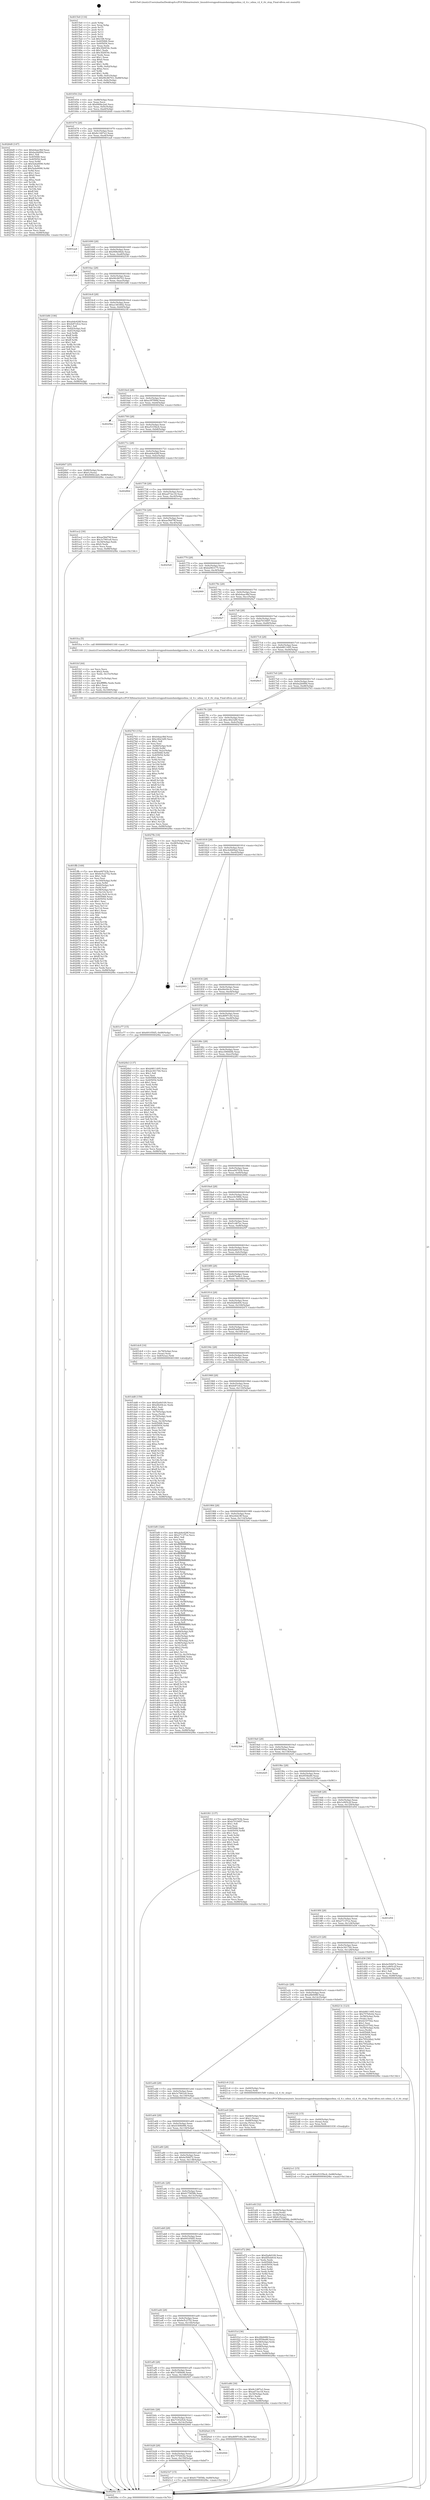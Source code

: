 digraph "0x4015e0" {
  label = "0x4015e0 (/mnt/c/Users/mathe/Desktop/tcc/POCII/binaries/extr_linuxdriversgpudrmamdamdgpusdma_v2_4.c_sdma_v2_4_rlc_stop_Final-ollvm.out::main(0))"
  labelloc = "t"
  node[shape=record]

  Entry [label="",width=0.3,height=0.3,shape=circle,fillcolor=black,style=filled]
  "0x401654" [label="{
     0x401654 [32]\l
     | [instrs]\l
     &nbsp;&nbsp;0x401654 \<+6\>: mov -0x88(%rbp),%eax\l
     &nbsp;&nbsp;0x40165a \<+2\>: mov %eax,%ecx\l
     &nbsp;&nbsp;0x40165c \<+6\>: sub $0x846bc2a0,%ecx\l
     &nbsp;&nbsp;0x401662 \<+6\>: mov %eax,-0x9c(%rbp)\l
     &nbsp;&nbsp;0x401668 \<+6\>: mov %ecx,-0xa0(%rbp)\l
     &nbsp;&nbsp;0x40166e \<+6\>: je 00000000004026d0 \<main+0x10f0\>\l
  }"]
  "0x4026d0" [label="{
     0x4026d0 [147]\l
     | [instrs]\l
     &nbsp;&nbsp;0x4026d0 \<+5\>: mov $0xb4aac9bf,%eax\l
     &nbsp;&nbsp;0x4026d5 \<+5\>: mov $0xba2b0f9d,%ecx\l
     &nbsp;&nbsp;0x4026da \<+2\>: mov $0x1,%dl\l
     &nbsp;&nbsp;0x4026dc \<+7\>: mov 0x405068,%esi\l
     &nbsp;&nbsp;0x4026e3 \<+7\>: mov 0x405054,%edi\l
     &nbsp;&nbsp;0x4026ea \<+3\>: mov %esi,%r8d\l
     &nbsp;&nbsp;0x4026ed \<+7\>: sub $0x5a4a0090,%r8d\l
     &nbsp;&nbsp;0x4026f4 \<+4\>: sub $0x1,%r8d\l
     &nbsp;&nbsp;0x4026f8 \<+7\>: add $0x5a4a0090,%r8d\l
     &nbsp;&nbsp;0x4026ff \<+4\>: imul %r8d,%esi\l
     &nbsp;&nbsp;0x402703 \<+3\>: and $0x1,%esi\l
     &nbsp;&nbsp;0x402706 \<+3\>: cmp $0x0,%esi\l
     &nbsp;&nbsp;0x402709 \<+4\>: sete %r9b\l
     &nbsp;&nbsp;0x40270d \<+3\>: cmp $0xa,%edi\l
     &nbsp;&nbsp;0x402710 \<+4\>: setl %r10b\l
     &nbsp;&nbsp;0x402714 \<+3\>: mov %r9b,%r11b\l
     &nbsp;&nbsp;0x402717 \<+4\>: xor $0xff,%r11b\l
     &nbsp;&nbsp;0x40271b \<+3\>: mov %r10b,%bl\l
     &nbsp;&nbsp;0x40271e \<+3\>: xor $0xff,%bl\l
     &nbsp;&nbsp;0x402721 \<+3\>: xor $0x1,%dl\l
     &nbsp;&nbsp;0x402724 \<+3\>: mov %r11b,%r14b\l
     &nbsp;&nbsp;0x402727 \<+4\>: and $0xff,%r14b\l
     &nbsp;&nbsp;0x40272b \<+3\>: and %dl,%r9b\l
     &nbsp;&nbsp;0x40272e \<+3\>: mov %bl,%r15b\l
     &nbsp;&nbsp;0x402731 \<+4\>: and $0xff,%r15b\l
     &nbsp;&nbsp;0x402735 \<+3\>: and %dl,%r10b\l
     &nbsp;&nbsp;0x402738 \<+3\>: or %r9b,%r14b\l
     &nbsp;&nbsp;0x40273b \<+3\>: or %r10b,%r15b\l
     &nbsp;&nbsp;0x40273e \<+3\>: xor %r15b,%r14b\l
     &nbsp;&nbsp;0x402741 \<+3\>: or %bl,%r11b\l
     &nbsp;&nbsp;0x402744 \<+4\>: xor $0xff,%r11b\l
     &nbsp;&nbsp;0x402748 \<+3\>: or $0x1,%dl\l
     &nbsp;&nbsp;0x40274b \<+3\>: and %dl,%r11b\l
     &nbsp;&nbsp;0x40274e \<+3\>: or %r11b,%r14b\l
     &nbsp;&nbsp;0x402751 \<+4\>: test $0x1,%r14b\l
     &nbsp;&nbsp;0x402755 \<+3\>: cmovne %ecx,%eax\l
     &nbsp;&nbsp;0x402758 \<+6\>: mov %eax,-0x88(%rbp)\l
     &nbsp;&nbsp;0x40275e \<+5\>: jmp 00000000004029bc \<main+0x13dc\>\l
  }"]
  "0x401674" [label="{
     0x401674 [28]\l
     | [instrs]\l
     &nbsp;&nbsp;0x401674 \<+5\>: jmp 0000000000401679 \<main+0x99\>\l
     &nbsp;&nbsp;0x401679 \<+6\>: mov -0x9c(%rbp),%eax\l
     &nbsp;&nbsp;0x40167f \<+5\>: sub $0x8c1487a3,%eax\l
     &nbsp;&nbsp;0x401684 \<+6\>: mov %eax,-0xa4(%rbp)\l
     &nbsp;&nbsp;0x40168a \<+6\>: je 0000000000401ea4 \<main+0x8c4\>\l
  }"]
  Exit [label="",width=0.3,height=0.3,shape=circle,fillcolor=black,style=filled,peripheries=2]
  "0x401ea4" [label="{
     0x401ea4\l
  }", style=dashed]
  "0x401690" [label="{
     0x401690 [28]\l
     | [instrs]\l
     &nbsp;&nbsp;0x401690 \<+5\>: jmp 0000000000401695 \<main+0xb5\>\l
     &nbsp;&nbsp;0x401695 \<+6\>: mov -0x9c(%rbp),%eax\l
     &nbsp;&nbsp;0x40169b \<+5\>: sub $0x908e06eb,%eax\l
     &nbsp;&nbsp;0x4016a0 \<+6\>: mov %eax,-0xa8(%rbp)\l
     &nbsp;&nbsp;0x4016a6 \<+6\>: je 0000000000402530 \<main+0xf50\>\l
  }"]
  "0x4021e1" [label="{
     0x4021e1 [15]\l
     | [instrs]\l
     &nbsp;&nbsp;0x4021e1 \<+10\>: movl $0xa5335bc6,-0x88(%rbp)\l
     &nbsp;&nbsp;0x4021eb \<+5\>: jmp 00000000004029bc \<main+0x13dc\>\l
  }"]
  "0x402530" [label="{
     0x402530\l
  }", style=dashed]
  "0x4016ac" [label="{
     0x4016ac [28]\l
     | [instrs]\l
     &nbsp;&nbsp;0x4016ac \<+5\>: jmp 00000000004016b1 \<main+0xd1\>\l
     &nbsp;&nbsp;0x4016b1 \<+6\>: mov -0x9c(%rbp),%eax\l
     &nbsp;&nbsp;0x4016b7 \<+5\>: sub $0x90c86703,%eax\l
     &nbsp;&nbsp;0x4016bc \<+6\>: mov %eax,-0xac(%rbp)\l
     &nbsp;&nbsp;0x4016c2 \<+6\>: je 0000000000401b86 \<main+0x5a6\>\l
  }"]
  "0x4021d2" [label="{
     0x4021d2 [15]\l
     | [instrs]\l
     &nbsp;&nbsp;0x4021d2 \<+4\>: mov -0x60(%rbp),%rax\l
     &nbsp;&nbsp;0x4021d6 \<+3\>: mov (%rax),%rax\l
     &nbsp;&nbsp;0x4021d9 \<+3\>: mov %rax,%rdi\l
     &nbsp;&nbsp;0x4021dc \<+5\>: call 0000000000401030 \<free@plt\>\l
     | [calls]\l
     &nbsp;&nbsp;0x401030 \{1\} (unknown)\l
  }"]
  "0x401b86" [label="{
     0x401b86 [106]\l
     | [instrs]\l
     &nbsp;&nbsp;0x401b86 \<+5\>: mov $0xab4e428f,%eax\l
     &nbsp;&nbsp;0x401b8b \<+5\>: mov $0xfe87c0c2,%ecx\l
     &nbsp;&nbsp;0x401b90 \<+2\>: mov $0x1,%dl\l
     &nbsp;&nbsp;0x401b92 \<+7\>: mov -0x82(%rbp),%sil\l
     &nbsp;&nbsp;0x401b99 \<+7\>: mov -0x81(%rbp),%dil\l
     &nbsp;&nbsp;0x401ba0 \<+3\>: mov %sil,%r8b\l
     &nbsp;&nbsp;0x401ba3 \<+4\>: xor $0xff,%r8b\l
     &nbsp;&nbsp;0x401ba7 \<+3\>: mov %dil,%r9b\l
     &nbsp;&nbsp;0x401baa \<+4\>: xor $0xff,%r9b\l
     &nbsp;&nbsp;0x401bae \<+3\>: xor $0x1,%dl\l
     &nbsp;&nbsp;0x401bb1 \<+3\>: mov %r8b,%r10b\l
     &nbsp;&nbsp;0x401bb4 \<+4\>: and $0xff,%r10b\l
     &nbsp;&nbsp;0x401bb8 \<+3\>: and %dl,%sil\l
     &nbsp;&nbsp;0x401bbb \<+3\>: mov %r9b,%r11b\l
     &nbsp;&nbsp;0x401bbe \<+4\>: and $0xff,%r11b\l
     &nbsp;&nbsp;0x401bc2 \<+3\>: and %dl,%dil\l
     &nbsp;&nbsp;0x401bc5 \<+3\>: or %sil,%r10b\l
     &nbsp;&nbsp;0x401bc8 \<+3\>: or %dil,%r11b\l
     &nbsp;&nbsp;0x401bcb \<+3\>: xor %r11b,%r10b\l
     &nbsp;&nbsp;0x401bce \<+3\>: or %r9b,%r8b\l
     &nbsp;&nbsp;0x401bd1 \<+4\>: xor $0xff,%r8b\l
     &nbsp;&nbsp;0x401bd5 \<+3\>: or $0x1,%dl\l
     &nbsp;&nbsp;0x401bd8 \<+3\>: and %dl,%r8b\l
     &nbsp;&nbsp;0x401bdb \<+3\>: or %r8b,%r10b\l
     &nbsp;&nbsp;0x401bde \<+4\>: test $0x1,%r10b\l
     &nbsp;&nbsp;0x401be2 \<+3\>: cmovne %ecx,%eax\l
     &nbsp;&nbsp;0x401be5 \<+6\>: mov %eax,-0x88(%rbp)\l
     &nbsp;&nbsp;0x401beb \<+5\>: jmp 00000000004029bc \<main+0x13dc\>\l
  }"]
  "0x4016c8" [label="{
     0x4016c8 [28]\l
     | [instrs]\l
     &nbsp;&nbsp;0x4016c8 \<+5\>: jmp 00000000004016cd \<main+0xed\>\l
     &nbsp;&nbsp;0x4016cd \<+6\>: mov -0x9c(%rbp),%eax\l
     &nbsp;&nbsp;0x4016d3 \<+5\>: sub $0xa1463842,%eax\l
     &nbsp;&nbsp;0x4016d8 \<+6\>: mov %eax,-0xb0(%rbp)\l
     &nbsp;&nbsp;0x4016de \<+6\>: je 00000000004021f0 \<main+0xc10\>\l
  }"]
  "0x4029bc" [label="{
     0x4029bc [5]\l
     | [instrs]\l
     &nbsp;&nbsp;0x4029bc \<+5\>: jmp 0000000000401654 \<main+0x74\>\l
  }"]
  "0x4015e0" [label="{
     0x4015e0 [116]\l
     | [instrs]\l
     &nbsp;&nbsp;0x4015e0 \<+1\>: push %rbp\l
     &nbsp;&nbsp;0x4015e1 \<+3\>: mov %rsp,%rbp\l
     &nbsp;&nbsp;0x4015e4 \<+2\>: push %r15\l
     &nbsp;&nbsp;0x4015e6 \<+2\>: push %r14\l
     &nbsp;&nbsp;0x4015e8 \<+2\>: push %r13\l
     &nbsp;&nbsp;0x4015ea \<+2\>: push %r12\l
     &nbsp;&nbsp;0x4015ec \<+1\>: push %rbx\l
     &nbsp;&nbsp;0x4015ed \<+7\>: sub $0x168,%rsp\l
     &nbsp;&nbsp;0x4015f4 \<+7\>: mov 0x405068,%eax\l
     &nbsp;&nbsp;0x4015fb \<+7\>: mov 0x405054,%ecx\l
     &nbsp;&nbsp;0x401602 \<+2\>: mov %eax,%edx\l
     &nbsp;&nbsp;0x401604 \<+6\>: add $0x3f20f34c,%edx\l
     &nbsp;&nbsp;0x40160a \<+3\>: sub $0x1,%edx\l
     &nbsp;&nbsp;0x40160d \<+6\>: sub $0x3f20f34c,%edx\l
     &nbsp;&nbsp;0x401613 \<+3\>: imul %edx,%eax\l
     &nbsp;&nbsp;0x401616 \<+3\>: and $0x1,%eax\l
     &nbsp;&nbsp;0x401619 \<+3\>: cmp $0x0,%eax\l
     &nbsp;&nbsp;0x40161c \<+4\>: sete %r8b\l
     &nbsp;&nbsp;0x401620 \<+4\>: and $0x1,%r8b\l
     &nbsp;&nbsp;0x401624 \<+7\>: mov %r8b,-0x82(%rbp)\l
     &nbsp;&nbsp;0x40162b \<+3\>: cmp $0xa,%ecx\l
     &nbsp;&nbsp;0x40162e \<+4\>: setl %r8b\l
     &nbsp;&nbsp;0x401632 \<+4\>: and $0x1,%r8b\l
     &nbsp;&nbsp;0x401636 \<+7\>: mov %r8b,-0x81(%rbp)\l
     &nbsp;&nbsp;0x40163d \<+10\>: movl $0x90c86703,-0x88(%rbp)\l
     &nbsp;&nbsp;0x401647 \<+6\>: mov %edi,-0x8c(%rbp)\l
     &nbsp;&nbsp;0x40164d \<+7\>: mov %rsi,-0x98(%rbp)\l
  }"]
  "0x401b44" [label="{
     0x401b44\l
  }", style=dashed]
  "0x4021f0" [label="{
     0x4021f0\l
  }", style=dashed]
  "0x4016e4" [label="{
     0x4016e4 [28]\l
     | [instrs]\l
     &nbsp;&nbsp;0x4016e4 \<+5\>: jmp 00000000004016e9 \<main+0x109\>\l
     &nbsp;&nbsp;0x4016e9 \<+6\>: mov -0x9c(%rbp),%eax\l
     &nbsp;&nbsp;0x4016ef \<+5\>: sub $0xa397f99d,%eax\l
     &nbsp;&nbsp;0x4016f4 \<+6\>: mov %eax,-0xb4(%rbp)\l
     &nbsp;&nbsp;0x4016fa \<+6\>: je 00000000004025be \<main+0xfde\>\l
  }"]
  "0x4021b7" [label="{
     0x4021b7 [15]\l
     | [instrs]\l
     &nbsp;&nbsp;0x4021b7 \<+10\>: movl $0x6175858b,-0x88(%rbp)\l
     &nbsp;&nbsp;0x4021c1 \<+5\>: jmp 00000000004029bc \<main+0x13dc\>\l
  }"]
  "0x4025be" [label="{
     0x4025be\l
  }", style=dashed]
  "0x401700" [label="{
     0x401700 [28]\l
     | [instrs]\l
     &nbsp;&nbsp;0x401700 \<+5\>: jmp 0000000000401705 \<main+0x125\>\l
     &nbsp;&nbsp;0x401705 \<+6\>: mov -0x9c(%rbp),%eax\l
     &nbsp;&nbsp;0x40170b \<+5\>: sub $0xa5335bc6,%eax\l
     &nbsp;&nbsp;0x401710 \<+6\>: mov %eax,-0xb8(%rbp)\l
     &nbsp;&nbsp;0x401716 \<+6\>: je 00000000004026b7 \<main+0x10d7\>\l
  }"]
  "0x401b28" [label="{
     0x401b28 [28]\l
     | [instrs]\l
     &nbsp;&nbsp;0x401b28 \<+5\>: jmp 0000000000401b2d \<main+0x54d\>\l
     &nbsp;&nbsp;0x401b2d \<+6\>: mov -0x9c(%rbp),%eax\l
     &nbsp;&nbsp;0x401b33 \<+5\>: sub $0x757b9c62,%eax\l
     &nbsp;&nbsp;0x401b38 \<+6\>: mov %eax,-0x150(%rbp)\l
     &nbsp;&nbsp;0x401b3e \<+6\>: je 00000000004021b7 \<main+0xbd7\>\l
  }"]
  "0x4026b7" [label="{
     0x4026b7 [25]\l
     | [instrs]\l
     &nbsp;&nbsp;0x4026b7 \<+4\>: mov -0x80(%rbp),%rax\l
     &nbsp;&nbsp;0x4026bb \<+6\>: movl $0x0,(%rax)\l
     &nbsp;&nbsp;0x4026c1 \<+10\>: movl $0x846bc2a0,-0x88(%rbp)\l
     &nbsp;&nbsp;0x4026cb \<+5\>: jmp 00000000004029bc \<main+0x13dc\>\l
  }"]
  "0x40171c" [label="{
     0x40171c [28]\l
     | [instrs]\l
     &nbsp;&nbsp;0x40171c \<+5\>: jmp 0000000000401721 \<main+0x141\>\l
     &nbsp;&nbsp;0x401721 \<+6\>: mov -0x9c(%rbp),%eax\l
     &nbsp;&nbsp;0x401727 \<+5\>: sub $0xab4e428f,%eax\l
     &nbsp;&nbsp;0x40172c \<+6\>: mov %eax,-0xbc(%rbp)\l
     &nbsp;&nbsp;0x401732 \<+6\>: je 000000000040280d \<main+0x122d\>\l
  }"]
  "0x402944" [label="{
     0x402944\l
  }", style=dashed]
  "0x40280d" [label="{
     0x40280d\l
  }", style=dashed]
  "0x401738" [label="{
     0x401738 [28]\l
     | [instrs]\l
     &nbsp;&nbsp;0x401738 \<+5\>: jmp 000000000040173d \<main+0x15d\>\l
     &nbsp;&nbsp;0x40173d \<+6\>: mov -0x9c(%rbp),%eax\l
     &nbsp;&nbsp;0x401743 \<+5\>: sub $0xad73ec18,%eax\l
     &nbsp;&nbsp;0x401748 \<+6\>: mov %eax,-0xc0(%rbp)\l
     &nbsp;&nbsp;0x40174e \<+6\>: je 0000000000401ec2 \<main+0x8e2\>\l
  }"]
  "0x401b0c" [label="{
     0x401b0c [28]\l
     | [instrs]\l
     &nbsp;&nbsp;0x401b0c \<+5\>: jmp 0000000000401b11 \<main+0x531\>\l
     &nbsp;&nbsp;0x401b11 \<+6\>: mov -0x9c(%rbp),%eax\l
     &nbsp;&nbsp;0x401b17 \<+5\>: sub $0x719325c6,%eax\l
     &nbsp;&nbsp;0x401b1c \<+6\>: mov %eax,-0x14c(%rbp)\l
     &nbsp;&nbsp;0x401b22 \<+6\>: je 0000000000402944 \<main+0x1364\>\l
  }"]
  "0x401ec2" [label="{
     0x401ec2 [30]\l
     | [instrs]\l
     &nbsp;&nbsp;0x401ec2 \<+5\>: mov $0xae56d79f,%eax\l
     &nbsp;&nbsp;0x401ec7 \<+5\>: mov $0x3c7901e9,%ecx\l
     &nbsp;&nbsp;0x401ecc \<+3\>: mov -0x34(%rbp),%edx\l
     &nbsp;&nbsp;0x401ecf \<+3\>: cmp $0x0,%edx\l
     &nbsp;&nbsp;0x401ed2 \<+3\>: cmove %ecx,%eax\l
     &nbsp;&nbsp;0x401ed5 \<+6\>: mov %eax,-0x88(%rbp)\l
     &nbsp;&nbsp;0x401edb \<+5\>: jmp 00000000004029bc \<main+0x13dc\>\l
  }"]
  "0x401754" [label="{
     0x401754 [28]\l
     | [instrs]\l
     &nbsp;&nbsp;0x401754 \<+5\>: jmp 0000000000401759 \<main+0x179\>\l
     &nbsp;&nbsp;0x401759 \<+6\>: mov -0x9c(%rbp),%eax\l
     &nbsp;&nbsp;0x40175f \<+5\>: sub $0xae56d79f,%eax\l
     &nbsp;&nbsp;0x401764 \<+6\>: mov %eax,-0xc4(%rbp)\l
     &nbsp;&nbsp;0x40176a \<+6\>: je 00000000004025e8 \<main+0x1008\>\l
  }"]
  "0x402907" [label="{
     0x402907\l
  }", style=dashed]
  "0x4025e8" [label="{
     0x4025e8\l
  }", style=dashed]
  "0x401770" [label="{
     0x401770 [28]\l
     | [instrs]\l
     &nbsp;&nbsp;0x401770 \<+5\>: jmp 0000000000401775 \<main+0x195\>\l
     &nbsp;&nbsp;0x401775 \<+6\>: mov -0x9c(%rbp),%eax\l
     &nbsp;&nbsp;0x40177b \<+5\>: sub $0xb2963175,%eax\l
     &nbsp;&nbsp;0x401780 \<+6\>: mov %eax,-0xc8(%rbp)\l
     &nbsp;&nbsp;0x401786 \<+6\>: je 0000000000402969 \<main+0x1389\>\l
  }"]
  "0x401af0" [label="{
     0x401af0 [28]\l
     | [instrs]\l
     &nbsp;&nbsp;0x401af0 \<+5\>: jmp 0000000000401af5 \<main+0x515\>\l
     &nbsp;&nbsp;0x401af5 \<+6\>: mov -0x9c(%rbp),%eax\l
     &nbsp;&nbsp;0x401afb \<+5\>: sub $0x714f0b46,%eax\l
     &nbsp;&nbsp;0x401b00 \<+6\>: mov %eax,-0x148(%rbp)\l
     &nbsp;&nbsp;0x401b06 \<+6\>: je 0000000000402907 \<main+0x1327\>\l
  }"]
  "0x402969" [label="{
     0x402969\l
  }", style=dashed]
  "0x40178c" [label="{
     0x40178c [28]\l
     | [instrs]\l
     &nbsp;&nbsp;0x40178c \<+5\>: jmp 0000000000401791 \<main+0x1b1\>\l
     &nbsp;&nbsp;0x401791 \<+6\>: mov -0x9c(%rbp),%eax\l
     &nbsp;&nbsp;0x401797 \<+5\>: sub $0xb4aac9bf,%eax\l
     &nbsp;&nbsp;0x40179c \<+6\>: mov %eax,-0xcc(%rbp)\l
     &nbsp;&nbsp;0x4017a2 \<+6\>: je 00000000004029a7 \<main+0x13c7\>\l
  }"]
  "0x4020a4" [label="{
     0x4020a4 [15]\l
     | [instrs]\l
     &nbsp;&nbsp;0x4020a4 \<+10\>: movl $0xd6f97c44,-0x88(%rbp)\l
     &nbsp;&nbsp;0x4020ae \<+5\>: jmp 00000000004029bc \<main+0x13dc\>\l
  }"]
  "0x4029a7" [label="{
     0x4029a7\l
  }", style=dashed]
  "0x4017a8" [label="{
     0x4017a8 [28]\l
     | [instrs]\l
     &nbsp;&nbsp;0x4017a8 \<+5\>: jmp 00000000004017ad \<main+0x1cd\>\l
     &nbsp;&nbsp;0x4017ad \<+6\>: mov -0x9c(%rbp),%eax\l
     &nbsp;&nbsp;0x4017b3 \<+5\>: sub $0xb7019497,%eax\l
     &nbsp;&nbsp;0x4017b8 \<+6\>: mov %eax,-0xd0(%rbp)\l
     &nbsp;&nbsp;0x4017be \<+6\>: je 0000000000401fca \<main+0x9ea\>\l
  }"]
  "0x401ffb" [label="{
     0x401ffb [169]\l
     | [instrs]\l
     &nbsp;&nbsp;0x401ffb \<+5\>: mov $0xea00743b,%ecx\l
     &nbsp;&nbsp;0x402000 \<+5\>: mov $0x6e5c2752,%edx\l
     &nbsp;&nbsp;0x402005 \<+3\>: mov $0x1,%dil\l
     &nbsp;&nbsp;0x402008 \<+2\>: xor %esi,%esi\l
     &nbsp;&nbsp;0x40200a \<+7\>: mov -0x160(%rbp),%r8d\l
     &nbsp;&nbsp;0x402011 \<+4\>: imul %eax,%r8d\l
     &nbsp;&nbsp;0x402015 \<+4\>: mov -0x60(%rbp),%r9\l
     &nbsp;&nbsp;0x402019 \<+3\>: mov (%r9),%r9\l
     &nbsp;&nbsp;0x40201c \<+4\>: mov -0x58(%rbp),%r10\l
     &nbsp;&nbsp;0x402020 \<+3\>: movslq (%r10),%r10\l
     &nbsp;&nbsp;0x402023 \<+4\>: mov %r8d,(%r9,%r10,4)\l
     &nbsp;&nbsp;0x402027 \<+7\>: mov 0x405068,%eax\l
     &nbsp;&nbsp;0x40202e \<+8\>: mov 0x405054,%r8d\l
     &nbsp;&nbsp;0x402036 \<+3\>: sub $0x1,%esi\l
     &nbsp;&nbsp;0x402039 \<+3\>: mov %eax,%r11d\l
     &nbsp;&nbsp;0x40203c \<+3\>: add %esi,%r11d\l
     &nbsp;&nbsp;0x40203f \<+4\>: imul %r11d,%eax\l
     &nbsp;&nbsp;0x402043 \<+3\>: and $0x1,%eax\l
     &nbsp;&nbsp;0x402046 \<+3\>: cmp $0x0,%eax\l
     &nbsp;&nbsp;0x402049 \<+3\>: sete %bl\l
     &nbsp;&nbsp;0x40204c \<+4\>: cmp $0xa,%r8d\l
     &nbsp;&nbsp;0x402050 \<+4\>: setl %r14b\l
     &nbsp;&nbsp;0x402054 \<+3\>: mov %bl,%r15b\l
     &nbsp;&nbsp;0x402057 \<+4\>: xor $0xff,%r15b\l
     &nbsp;&nbsp;0x40205b \<+3\>: mov %r14b,%r12b\l
     &nbsp;&nbsp;0x40205e \<+4\>: xor $0xff,%r12b\l
     &nbsp;&nbsp;0x402062 \<+4\>: xor $0x0,%dil\l
     &nbsp;&nbsp;0x402066 \<+3\>: mov %r15b,%r13b\l
     &nbsp;&nbsp;0x402069 \<+4\>: and $0x0,%r13b\l
     &nbsp;&nbsp;0x40206d \<+3\>: and %dil,%bl\l
     &nbsp;&nbsp;0x402070 \<+3\>: mov %r12b,%al\l
     &nbsp;&nbsp;0x402073 \<+2\>: and $0x0,%al\l
     &nbsp;&nbsp;0x402075 \<+3\>: and %dil,%r14b\l
     &nbsp;&nbsp;0x402078 \<+3\>: or %bl,%r13b\l
     &nbsp;&nbsp;0x40207b \<+3\>: or %r14b,%al\l
     &nbsp;&nbsp;0x40207e \<+3\>: xor %al,%r13b\l
     &nbsp;&nbsp;0x402081 \<+3\>: or %r12b,%r15b\l
     &nbsp;&nbsp;0x402084 \<+4\>: xor $0xff,%r15b\l
     &nbsp;&nbsp;0x402088 \<+4\>: or $0x0,%dil\l
     &nbsp;&nbsp;0x40208c \<+3\>: and %dil,%r15b\l
     &nbsp;&nbsp;0x40208f \<+3\>: or %r15b,%r13b\l
     &nbsp;&nbsp;0x402092 \<+4\>: test $0x1,%r13b\l
     &nbsp;&nbsp;0x402096 \<+3\>: cmovne %edx,%ecx\l
     &nbsp;&nbsp;0x402099 \<+6\>: mov %ecx,-0x88(%rbp)\l
     &nbsp;&nbsp;0x40209f \<+5\>: jmp 00000000004029bc \<main+0x13dc\>\l
  }"]
  "0x401fca" [label="{
     0x401fca [5]\l
     | [instrs]\l
     &nbsp;&nbsp;0x401fca \<+5\>: call 0000000000401160 \<next_i\>\l
     | [calls]\l
     &nbsp;&nbsp;0x401160 \{1\} (/mnt/c/Users/mathe/Desktop/tcc/POCII/binaries/extr_linuxdriversgpudrmamdamdgpusdma_v2_4.c_sdma_v2_4_rlc_stop_Final-ollvm.out::next_i)\l
  }"]
  "0x4017c4" [label="{
     0x4017c4 [28]\l
     | [instrs]\l
     &nbsp;&nbsp;0x4017c4 \<+5\>: jmp 00000000004017c9 \<main+0x1e9\>\l
     &nbsp;&nbsp;0x4017c9 \<+6\>: mov -0x9c(%rbp),%eax\l
     &nbsp;&nbsp;0x4017cf \<+5\>: sub $0xb9811495,%eax\l
     &nbsp;&nbsp;0x4017d4 \<+6\>: mov %eax,-0xd4(%rbp)\l
     &nbsp;&nbsp;0x4017da \<+6\>: je 00000000004028e5 \<main+0x1305\>\l
  }"]
  "0x401fcf" [label="{
     0x401fcf [44]\l
     | [instrs]\l
     &nbsp;&nbsp;0x401fcf \<+2\>: xor %ecx,%ecx\l
     &nbsp;&nbsp;0x401fd1 \<+5\>: mov $0x2,%edx\l
     &nbsp;&nbsp;0x401fd6 \<+6\>: mov %edx,-0x15c(%rbp)\l
     &nbsp;&nbsp;0x401fdc \<+1\>: cltd\l
     &nbsp;&nbsp;0x401fdd \<+6\>: mov -0x15c(%rbp),%esi\l
     &nbsp;&nbsp;0x401fe3 \<+2\>: idiv %esi\l
     &nbsp;&nbsp;0x401fe5 \<+6\>: imul $0xfffffffe,%edx,%edx\l
     &nbsp;&nbsp;0x401feb \<+3\>: sub $0x1,%ecx\l
     &nbsp;&nbsp;0x401fee \<+2\>: sub %ecx,%edx\l
     &nbsp;&nbsp;0x401ff0 \<+6\>: mov %edx,-0x160(%rbp)\l
     &nbsp;&nbsp;0x401ff6 \<+5\>: call 0000000000401160 \<next_i\>\l
     | [calls]\l
     &nbsp;&nbsp;0x401160 \{1\} (/mnt/c/Users/mathe/Desktop/tcc/POCII/binaries/extr_linuxdriversgpudrmamdamdgpusdma_v2_4.c_sdma_v2_4_rlc_stop_Final-ollvm.out::next_i)\l
  }"]
  "0x4028e5" [label="{
     0x4028e5\l
  }", style=dashed]
  "0x4017e0" [label="{
     0x4017e0 [28]\l
     | [instrs]\l
     &nbsp;&nbsp;0x4017e0 \<+5\>: jmp 00000000004017e5 \<main+0x205\>\l
     &nbsp;&nbsp;0x4017e5 \<+6\>: mov -0x9c(%rbp),%eax\l
     &nbsp;&nbsp;0x4017eb \<+5\>: sub $0xba2b0f9d,%eax\l
     &nbsp;&nbsp;0x4017f0 \<+6\>: mov %eax,-0xd8(%rbp)\l
     &nbsp;&nbsp;0x4017f6 \<+6\>: je 0000000000402763 \<main+0x1183\>\l
  }"]
  "0x401efd" [label="{
     0x401efd [32]\l
     | [instrs]\l
     &nbsp;&nbsp;0x401efd \<+4\>: mov -0x60(%rbp),%rdi\l
     &nbsp;&nbsp;0x401f01 \<+3\>: mov %rax,(%rdi)\l
     &nbsp;&nbsp;0x401f04 \<+4\>: mov -0x58(%rbp),%rax\l
     &nbsp;&nbsp;0x401f08 \<+6\>: movl $0x0,(%rax)\l
     &nbsp;&nbsp;0x401f0e \<+10\>: movl $0x6175858b,-0x88(%rbp)\l
     &nbsp;&nbsp;0x401f18 \<+5\>: jmp 00000000004029bc \<main+0x13dc\>\l
  }"]
  "0x402763" [label="{
     0x402763 [152]\l
     | [instrs]\l
     &nbsp;&nbsp;0x402763 \<+5\>: mov $0xb4aac9bf,%eax\l
     &nbsp;&nbsp;0x402768 \<+5\>: mov $0xc46232f0,%ecx\l
     &nbsp;&nbsp;0x40276d \<+2\>: mov $0x1,%dl\l
     &nbsp;&nbsp;0x40276f \<+2\>: xor %esi,%esi\l
     &nbsp;&nbsp;0x402771 \<+4\>: mov -0x80(%rbp),%rdi\l
     &nbsp;&nbsp;0x402775 \<+3\>: mov (%rdi),%r8d\l
     &nbsp;&nbsp;0x402778 \<+4\>: mov %r8d,-0x2c(%rbp)\l
     &nbsp;&nbsp;0x40277c \<+8\>: mov 0x405068,%r8d\l
     &nbsp;&nbsp;0x402784 \<+8\>: mov 0x405054,%r9d\l
     &nbsp;&nbsp;0x40278c \<+3\>: sub $0x1,%esi\l
     &nbsp;&nbsp;0x40278f \<+3\>: mov %r8d,%r10d\l
     &nbsp;&nbsp;0x402792 \<+3\>: add %esi,%r10d\l
     &nbsp;&nbsp;0x402795 \<+4\>: imul %r10d,%r8d\l
     &nbsp;&nbsp;0x402799 \<+4\>: and $0x1,%r8d\l
     &nbsp;&nbsp;0x40279d \<+4\>: cmp $0x0,%r8d\l
     &nbsp;&nbsp;0x4027a1 \<+4\>: sete %r11b\l
     &nbsp;&nbsp;0x4027a5 \<+4\>: cmp $0xa,%r9d\l
     &nbsp;&nbsp;0x4027a9 \<+3\>: setl %bl\l
     &nbsp;&nbsp;0x4027ac \<+3\>: mov %r11b,%r14b\l
     &nbsp;&nbsp;0x4027af \<+4\>: xor $0xff,%r14b\l
     &nbsp;&nbsp;0x4027b3 \<+3\>: mov %bl,%r15b\l
     &nbsp;&nbsp;0x4027b6 \<+4\>: xor $0xff,%r15b\l
     &nbsp;&nbsp;0x4027ba \<+3\>: xor $0x1,%dl\l
     &nbsp;&nbsp;0x4027bd \<+3\>: mov %r14b,%r12b\l
     &nbsp;&nbsp;0x4027c0 \<+4\>: and $0xff,%r12b\l
     &nbsp;&nbsp;0x4027c4 \<+3\>: and %dl,%r11b\l
     &nbsp;&nbsp;0x4027c7 \<+3\>: mov %r15b,%r13b\l
     &nbsp;&nbsp;0x4027ca \<+4\>: and $0xff,%r13b\l
     &nbsp;&nbsp;0x4027ce \<+2\>: and %dl,%bl\l
     &nbsp;&nbsp;0x4027d0 \<+3\>: or %r11b,%r12b\l
     &nbsp;&nbsp;0x4027d3 \<+3\>: or %bl,%r13b\l
     &nbsp;&nbsp;0x4027d6 \<+3\>: xor %r13b,%r12b\l
     &nbsp;&nbsp;0x4027d9 \<+3\>: or %r15b,%r14b\l
     &nbsp;&nbsp;0x4027dc \<+4\>: xor $0xff,%r14b\l
     &nbsp;&nbsp;0x4027e0 \<+3\>: or $0x1,%dl\l
     &nbsp;&nbsp;0x4027e3 \<+3\>: and %dl,%r14b\l
     &nbsp;&nbsp;0x4027e6 \<+3\>: or %r14b,%r12b\l
     &nbsp;&nbsp;0x4027e9 \<+4\>: test $0x1,%r12b\l
     &nbsp;&nbsp;0x4027ed \<+3\>: cmovne %ecx,%eax\l
     &nbsp;&nbsp;0x4027f0 \<+6\>: mov %eax,-0x88(%rbp)\l
     &nbsp;&nbsp;0x4027f6 \<+5\>: jmp 00000000004029bc \<main+0x13dc\>\l
  }"]
  "0x4017fc" [label="{
     0x4017fc [28]\l
     | [instrs]\l
     &nbsp;&nbsp;0x4017fc \<+5\>: jmp 0000000000401801 \<main+0x221\>\l
     &nbsp;&nbsp;0x401801 \<+6\>: mov -0x9c(%rbp),%eax\l
     &nbsp;&nbsp;0x401807 \<+5\>: sub $0xc46232f0,%eax\l
     &nbsp;&nbsp;0x40180c \<+6\>: mov %eax,-0xdc(%rbp)\l
     &nbsp;&nbsp;0x401812 \<+6\>: je 00000000004027fb \<main+0x121b\>\l
  }"]
  "0x401ad4" [label="{
     0x401ad4 [28]\l
     | [instrs]\l
     &nbsp;&nbsp;0x401ad4 \<+5\>: jmp 0000000000401ad9 \<main+0x4f9\>\l
     &nbsp;&nbsp;0x401ad9 \<+6\>: mov -0x9c(%rbp),%eax\l
     &nbsp;&nbsp;0x401adf \<+5\>: sub $0x6e5c2752,%eax\l
     &nbsp;&nbsp;0x401ae4 \<+6\>: mov %eax,-0x144(%rbp)\l
     &nbsp;&nbsp;0x401aea \<+6\>: je 00000000004020a4 \<main+0xac4\>\l
  }"]
  "0x4027fb" [label="{
     0x4027fb [18]\l
     | [instrs]\l
     &nbsp;&nbsp;0x4027fb \<+3\>: mov -0x2c(%rbp),%eax\l
     &nbsp;&nbsp;0x4027fe \<+4\>: lea -0x28(%rbp),%rsp\l
     &nbsp;&nbsp;0x402802 \<+1\>: pop %rbx\l
     &nbsp;&nbsp;0x402803 \<+2\>: pop %r12\l
     &nbsp;&nbsp;0x402805 \<+2\>: pop %r13\l
     &nbsp;&nbsp;0x402807 \<+2\>: pop %r14\l
     &nbsp;&nbsp;0x402809 \<+2\>: pop %r15\l
     &nbsp;&nbsp;0x40280b \<+1\>: pop %rbp\l
     &nbsp;&nbsp;0x40280c \<+1\>: ret\l
  }"]
  "0x401818" [label="{
     0x401818 [28]\l
     | [instrs]\l
     &nbsp;&nbsp;0x401818 \<+5\>: jmp 000000000040181d \<main+0x23d\>\l
     &nbsp;&nbsp;0x40181d \<+6\>: mov -0x9c(%rbp),%eax\l
     &nbsp;&nbsp;0x401823 \<+5\>: sub $0xcb2b69ad,%eax\l
     &nbsp;&nbsp;0x401828 \<+6\>: mov %eax,-0xe0(%rbp)\l
     &nbsp;&nbsp;0x40182e \<+6\>: je 0000000000402993 \<main+0x13b3\>\l
  }"]
  "0x401e86" [label="{
     0x401e86 [30]\l
     | [instrs]\l
     &nbsp;&nbsp;0x401e86 \<+5\>: mov $0x8c1487a3,%eax\l
     &nbsp;&nbsp;0x401e8b \<+5\>: mov $0xad73ec18,%ecx\l
     &nbsp;&nbsp;0x401e90 \<+3\>: mov -0x34(%rbp),%edx\l
     &nbsp;&nbsp;0x401e93 \<+3\>: cmp $0x1,%edx\l
     &nbsp;&nbsp;0x401e96 \<+3\>: cmovl %ecx,%eax\l
     &nbsp;&nbsp;0x401e99 \<+6\>: mov %eax,-0x88(%rbp)\l
     &nbsp;&nbsp;0x401e9f \<+5\>: jmp 00000000004029bc \<main+0x13dc\>\l
  }"]
  "0x402993" [label="{
     0x402993\l
  }", style=dashed]
  "0x401834" [label="{
     0x401834 [28]\l
     | [instrs]\l
     &nbsp;&nbsp;0x401834 \<+5\>: jmp 0000000000401839 \<main+0x259\>\l
     &nbsp;&nbsp;0x401839 \<+6\>: mov -0x9c(%rbp),%eax\l
     &nbsp;&nbsp;0x40183f \<+5\>: sub $0xd4e04c2c,%eax\l
     &nbsp;&nbsp;0x401844 \<+6\>: mov %eax,-0xe4(%rbp)\l
     &nbsp;&nbsp;0x40184a \<+6\>: je 0000000000401e77 \<main+0x897\>\l
  }"]
  "0x401ab8" [label="{
     0x401ab8 [28]\l
     | [instrs]\l
     &nbsp;&nbsp;0x401ab8 \<+5\>: jmp 0000000000401abd \<main+0x4dd\>\l
     &nbsp;&nbsp;0x401abd \<+6\>: mov -0x9c(%rbp),%eax\l
     &nbsp;&nbsp;0x401ac3 \<+5\>: sub $0x69105fd5,%eax\l
     &nbsp;&nbsp;0x401ac8 \<+6\>: mov %eax,-0x140(%rbp)\l
     &nbsp;&nbsp;0x401ace \<+6\>: je 0000000000401e86 \<main+0x8a6\>\l
  }"]
  "0x401e77" [label="{
     0x401e77 [15]\l
     | [instrs]\l
     &nbsp;&nbsp;0x401e77 \<+10\>: movl $0x69105fd5,-0x88(%rbp)\l
     &nbsp;&nbsp;0x401e81 \<+5\>: jmp 00000000004029bc \<main+0x13dc\>\l
  }"]
  "0x401850" [label="{
     0x401850 [28]\l
     | [instrs]\l
     &nbsp;&nbsp;0x401850 \<+5\>: jmp 0000000000401855 \<main+0x275\>\l
     &nbsp;&nbsp;0x401855 \<+6\>: mov -0x9c(%rbp),%eax\l
     &nbsp;&nbsp;0x40185b \<+5\>: sub $0xd6f97c44,%eax\l
     &nbsp;&nbsp;0x401860 \<+6\>: mov %eax,-0xe8(%rbp)\l
     &nbsp;&nbsp;0x401866 \<+6\>: je 00000000004020b3 \<main+0xad3\>\l
  }"]
  "0x401f1d" [label="{
     0x401f1d [36]\l
     | [instrs]\l
     &nbsp;&nbsp;0x401f1d \<+5\>: mov $0x2fb00f8f,%eax\l
     &nbsp;&nbsp;0x401f22 \<+5\>: mov $0x9558e89,%ecx\l
     &nbsp;&nbsp;0x401f27 \<+4\>: mov -0x58(%rbp),%rdx\l
     &nbsp;&nbsp;0x401f2b \<+2\>: mov (%rdx),%esi\l
     &nbsp;&nbsp;0x401f2d \<+4\>: mov -0x68(%rbp),%rdx\l
     &nbsp;&nbsp;0x401f31 \<+2\>: cmp (%rdx),%esi\l
     &nbsp;&nbsp;0x401f33 \<+3\>: cmovl %ecx,%eax\l
     &nbsp;&nbsp;0x401f36 \<+6\>: mov %eax,-0x88(%rbp)\l
     &nbsp;&nbsp;0x401f3c \<+5\>: jmp 00000000004029bc \<main+0x13dc\>\l
  }"]
  "0x4020b3" [label="{
     0x4020b3 [137]\l
     | [instrs]\l
     &nbsp;&nbsp;0x4020b3 \<+5\>: mov $0xb9811495,%eax\l
     &nbsp;&nbsp;0x4020b8 \<+5\>: mov $0x2e361744,%ecx\l
     &nbsp;&nbsp;0x4020bd \<+2\>: mov $0x1,%dl\l
     &nbsp;&nbsp;0x4020bf \<+2\>: xor %esi,%esi\l
     &nbsp;&nbsp;0x4020c1 \<+7\>: mov 0x405068,%edi\l
     &nbsp;&nbsp;0x4020c8 \<+8\>: mov 0x405054,%r8d\l
     &nbsp;&nbsp;0x4020d0 \<+3\>: sub $0x1,%esi\l
     &nbsp;&nbsp;0x4020d3 \<+3\>: mov %edi,%r9d\l
     &nbsp;&nbsp;0x4020d6 \<+3\>: add %esi,%r9d\l
     &nbsp;&nbsp;0x4020d9 \<+4\>: imul %r9d,%edi\l
     &nbsp;&nbsp;0x4020dd \<+3\>: and $0x1,%edi\l
     &nbsp;&nbsp;0x4020e0 \<+3\>: cmp $0x0,%edi\l
     &nbsp;&nbsp;0x4020e3 \<+4\>: sete %r10b\l
     &nbsp;&nbsp;0x4020e7 \<+4\>: cmp $0xa,%r8d\l
     &nbsp;&nbsp;0x4020eb \<+4\>: setl %r11b\l
     &nbsp;&nbsp;0x4020ef \<+3\>: mov %r10b,%bl\l
     &nbsp;&nbsp;0x4020f2 \<+3\>: xor $0xff,%bl\l
     &nbsp;&nbsp;0x4020f5 \<+3\>: mov %r11b,%r14b\l
     &nbsp;&nbsp;0x4020f8 \<+4\>: xor $0xff,%r14b\l
     &nbsp;&nbsp;0x4020fc \<+3\>: xor $0x1,%dl\l
     &nbsp;&nbsp;0x4020ff \<+3\>: mov %bl,%r15b\l
     &nbsp;&nbsp;0x402102 \<+4\>: and $0xff,%r15b\l
     &nbsp;&nbsp;0x402106 \<+3\>: and %dl,%r10b\l
     &nbsp;&nbsp;0x402109 \<+3\>: mov %r14b,%r12b\l
     &nbsp;&nbsp;0x40210c \<+4\>: and $0xff,%r12b\l
     &nbsp;&nbsp;0x402110 \<+3\>: and %dl,%r11b\l
     &nbsp;&nbsp;0x402113 \<+3\>: or %r10b,%r15b\l
     &nbsp;&nbsp;0x402116 \<+3\>: or %r11b,%r12b\l
     &nbsp;&nbsp;0x402119 \<+3\>: xor %r12b,%r15b\l
     &nbsp;&nbsp;0x40211c \<+3\>: or %r14b,%bl\l
     &nbsp;&nbsp;0x40211f \<+3\>: xor $0xff,%bl\l
     &nbsp;&nbsp;0x402122 \<+3\>: or $0x1,%dl\l
     &nbsp;&nbsp;0x402125 \<+2\>: and %dl,%bl\l
     &nbsp;&nbsp;0x402127 \<+3\>: or %bl,%r15b\l
     &nbsp;&nbsp;0x40212a \<+4\>: test $0x1,%r15b\l
     &nbsp;&nbsp;0x40212e \<+3\>: cmovne %ecx,%eax\l
     &nbsp;&nbsp;0x402131 \<+6\>: mov %eax,-0x88(%rbp)\l
     &nbsp;&nbsp;0x402137 \<+5\>: jmp 00000000004029bc \<main+0x13dc\>\l
  }"]
  "0x40186c" [label="{
     0x40186c [28]\l
     | [instrs]\l
     &nbsp;&nbsp;0x40186c \<+5\>: jmp 0000000000401871 \<main+0x291\>\l
     &nbsp;&nbsp;0x401871 \<+6\>: mov -0x9c(%rbp),%eax\l
     &nbsp;&nbsp;0x401877 \<+5\>: sub $0xe3066b0b,%eax\l
     &nbsp;&nbsp;0x40187c \<+6\>: mov %eax,-0xec(%rbp)\l
     &nbsp;&nbsp;0x401882 \<+6\>: je 0000000000402283 \<main+0xca3\>\l
  }"]
  "0x401dd8" [label="{
     0x401dd8 [159]\l
     | [instrs]\l
     &nbsp;&nbsp;0x401dd8 \<+5\>: mov $0xf2a8d109,%ecx\l
     &nbsp;&nbsp;0x401ddd \<+5\>: mov $0xd4e04c2c,%edx\l
     &nbsp;&nbsp;0x401de2 \<+3\>: mov $0x1,%sil\l
     &nbsp;&nbsp;0x401de5 \<+3\>: xor %r8d,%r8d\l
     &nbsp;&nbsp;0x401de8 \<+4\>: mov -0x70(%rbp),%rdi\l
     &nbsp;&nbsp;0x401dec \<+2\>: mov %eax,(%rdi)\l
     &nbsp;&nbsp;0x401dee \<+4\>: mov -0x70(%rbp),%rdi\l
     &nbsp;&nbsp;0x401df2 \<+2\>: mov (%rdi),%eax\l
     &nbsp;&nbsp;0x401df4 \<+3\>: mov %eax,-0x34(%rbp)\l
     &nbsp;&nbsp;0x401df7 \<+7\>: mov 0x405068,%eax\l
     &nbsp;&nbsp;0x401dfe \<+8\>: mov 0x405054,%r9d\l
     &nbsp;&nbsp;0x401e06 \<+4\>: sub $0x1,%r8d\l
     &nbsp;&nbsp;0x401e0a \<+3\>: mov %eax,%r10d\l
     &nbsp;&nbsp;0x401e0d \<+3\>: add %r8d,%r10d\l
     &nbsp;&nbsp;0x401e10 \<+4\>: imul %r10d,%eax\l
     &nbsp;&nbsp;0x401e14 \<+3\>: and $0x1,%eax\l
     &nbsp;&nbsp;0x401e17 \<+3\>: cmp $0x0,%eax\l
     &nbsp;&nbsp;0x401e1a \<+4\>: sete %r11b\l
     &nbsp;&nbsp;0x401e1e \<+4\>: cmp $0xa,%r9d\l
     &nbsp;&nbsp;0x401e22 \<+3\>: setl %bl\l
     &nbsp;&nbsp;0x401e25 \<+3\>: mov %r11b,%r14b\l
     &nbsp;&nbsp;0x401e28 \<+4\>: xor $0xff,%r14b\l
     &nbsp;&nbsp;0x401e2c \<+3\>: mov %bl,%r15b\l
     &nbsp;&nbsp;0x401e2f \<+4\>: xor $0xff,%r15b\l
     &nbsp;&nbsp;0x401e33 \<+4\>: xor $0x1,%sil\l
     &nbsp;&nbsp;0x401e37 \<+3\>: mov %r14b,%r12b\l
     &nbsp;&nbsp;0x401e3a \<+4\>: and $0xff,%r12b\l
     &nbsp;&nbsp;0x401e3e \<+3\>: and %sil,%r11b\l
     &nbsp;&nbsp;0x401e41 \<+3\>: mov %r15b,%r13b\l
     &nbsp;&nbsp;0x401e44 \<+4\>: and $0xff,%r13b\l
     &nbsp;&nbsp;0x401e48 \<+3\>: and %sil,%bl\l
     &nbsp;&nbsp;0x401e4b \<+3\>: or %r11b,%r12b\l
     &nbsp;&nbsp;0x401e4e \<+3\>: or %bl,%r13b\l
     &nbsp;&nbsp;0x401e51 \<+3\>: xor %r13b,%r12b\l
     &nbsp;&nbsp;0x401e54 \<+3\>: or %r15b,%r14b\l
     &nbsp;&nbsp;0x401e57 \<+4\>: xor $0xff,%r14b\l
     &nbsp;&nbsp;0x401e5b \<+4\>: or $0x1,%sil\l
     &nbsp;&nbsp;0x401e5f \<+3\>: and %sil,%r14b\l
     &nbsp;&nbsp;0x401e62 \<+3\>: or %r14b,%r12b\l
     &nbsp;&nbsp;0x401e65 \<+4\>: test $0x1,%r12b\l
     &nbsp;&nbsp;0x401e69 \<+3\>: cmovne %edx,%ecx\l
     &nbsp;&nbsp;0x401e6c \<+6\>: mov %ecx,-0x88(%rbp)\l
     &nbsp;&nbsp;0x401e72 \<+5\>: jmp 00000000004029bc \<main+0x13dc\>\l
  }"]
  "0x402283" [label="{
     0x402283\l
  }", style=dashed]
  "0x401888" [label="{
     0x401888 [28]\l
     | [instrs]\l
     &nbsp;&nbsp;0x401888 \<+5\>: jmp 000000000040188d \<main+0x2ad\>\l
     &nbsp;&nbsp;0x40188d \<+6\>: mov -0x9c(%rbp),%eax\l
     &nbsp;&nbsp;0x401893 \<+5\>: sub $0xea00743b,%eax\l
     &nbsp;&nbsp;0x401898 \<+6\>: mov %eax,-0xf0(%rbp)\l
     &nbsp;&nbsp;0x40189e \<+6\>: je 0000000000402882 \<main+0x12a2\>\l
  }"]
  "0x401a9c" [label="{
     0x401a9c [28]\l
     | [instrs]\l
     &nbsp;&nbsp;0x401a9c \<+5\>: jmp 0000000000401aa1 \<main+0x4c1\>\l
     &nbsp;&nbsp;0x401aa1 \<+6\>: mov -0x9c(%rbp),%eax\l
     &nbsp;&nbsp;0x401aa7 \<+5\>: sub $0x6175858b,%eax\l
     &nbsp;&nbsp;0x401aac \<+6\>: mov %eax,-0x13c(%rbp)\l
     &nbsp;&nbsp;0x401ab2 \<+6\>: je 0000000000401f1d \<main+0x93d\>\l
  }"]
  "0x402882" [label="{
     0x402882\l
  }", style=dashed]
  "0x4018a4" [label="{
     0x4018a4 [28]\l
     | [instrs]\l
     &nbsp;&nbsp;0x4018a4 \<+5\>: jmp 00000000004018a9 \<main+0x2c9\>\l
     &nbsp;&nbsp;0x4018a9 \<+6\>: mov -0x9c(%rbp),%eax\l
     &nbsp;&nbsp;0x4018af \<+5\>: sub $0xec0c586b,%eax\l
     &nbsp;&nbsp;0x4018b4 \<+6\>: mov %eax,-0xf4(%rbp)\l
     &nbsp;&nbsp;0x4018ba \<+6\>: je 000000000040264d \<main+0x106d\>\l
  }"]
  "0x401d72" [label="{
     0x401d72 [86]\l
     | [instrs]\l
     &nbsp;&nbsp;0x401d72 \<+5\>: mov $0xf2a8d109,%eax\l
     &nbsp;&nbsp;0x401d77 \<+5\>: mov $0xfd5eb818,%ecx\l
     &nbsp;&nbsp;0x401d7c \<+2\>: xor %edx,%edx\l
     &nbsp;&nbsp;0x401d7e \<+7\>: mov 0x405068,%esi\l
     &nbsp;&nbsp;0x401d85 \<+7\>: mov 0x405054,%edi\l
     &nbsp;&nbsp;0x401d8c \<+3\>: sub $0x1,%edx\l
     &nbsp;&nbsp;0x401d8f \<+3\>: mov %esi,%r8d\l
     &nbsp;&nbsp;0x401d92 \<+3\>: add %edx,%r8d\l
     &nbsp;&nbsp;0x401d95 \<+4\>: imul %r8d,%esi\l
     &nbsp;&nbsp;0x401d99 \<+3\>: and $0x1,%esi\l
     &nbsp;&nbsp;0x401d9c \<+3\>: cmp $0x0,%esi\l
     &nbsp;&nbsp;0x401d9f \<+4\>: sete %r9b\l
     &nbsp;&nbsp;0x401da3 \<+3\>: cmp $0xa,%edi\l
     &nbsp;&nbsp;0x401da6 \<+4\>: setl %r10b\l
     &nbsp;&nbsp;0x401daa \<+3\>: mov %r9b,%r11b\l
     &nbsp;&nbsp;0x401dad \<+3\>: and %r10b,%r11b\l
     &nbsp;&nbsp;0x401db0 \<+3\>: xor %r10b,%r9b\l
     &nbsp;&nbsp;0x401db3 \<+3\>: or %r9b,%r11b\l
     &nbsp;&nbsp;0x401db6 \<+4\>: test $0x1,%r11b\l
     &nbsp;&nbsp;0x401dba \<+3\>: cmovne %ecx,%eax\l
     &nbsp;&nbsp;0x401dbd \<+6\>: mov %eax,-0x88(%rbp)\l
     &nbsp;&nbsp;0x401dc3 \<+5\>: jmp 00000000004029bc \<main+0x13dc\>\l
  }"]
  "0x40264d" [label="{
     0x40264d\l
  }", style=dashed]
  "0x4018c0" [label="{
     0x4018c0 [28]\l
     | [instrs]\l
     &nbsp;&nbsp;0x4018c0 \<+5\>: jmp 00000000004018c5 \<main+0x2e5\>\l
     &nbsp;&nbsp;0x4018c5 \<+6\>: mov -0x9c(%rbp),%eax\l
     &nbsp;&nbsp;0x4018cb \<+5\>: sub $0xf1cd67ec,%eax\l
     &nbsp;&nbsp;0x4018d0 \<+6\>: mov %eax,-0xf8(%rbp)\l
     &nbsp;&nbsp;0x4018d6 \<+6\>: je 00000000004025f7 \<main+0x1017\>\l
  }"]
  "0x401a80" [label="{
     0x401a80 [28]\l
     | [instrs]\l
     &nbsp;&nbsp;0x401a80 \<+5\>: jmp 0000000000401a85 \<main+0x4a5\>\l
     &nbsp;&nbsp;0x401a85 \<+6\>: mov -0x9c(%rbp),%eax\l
     &nbsp;&nbsp;0x401a8b \<+5\>: sub $0x4e50fd72,%eax\l
     &nbsp;&nbsp;0x401a90 \<+6\>: mov %eax,-0x138(%rbp)\l
     &nbsp;&nbsp;0x401a96 \<+6\>: je 0000000000401d72 \<main+0x792\>\l
  }"]
  "0x4025f7" [label="{
     0x4025f7\l
  }", style=dashed]
  "0x4018dc" [label="{
     0x4018dc [28]\l
     | [instrs]\l
     &nbsp;&nbsp;0x4018dc \<+5\>: jmp 00000000004018e1 \<main+0x301\>\l
     &nbsp;&nbsp;0x4018e1 \<+6\>: mov -0x9c(%rbp),%eax\l
     &nbsp;&nbsp;0x4018e7 \<+5\>: sub $0xf2a8d109,%eax\l
     &nbsp;&nbsp;0x4018ec \<+6\>: mov %eax,-0xfc(%rbp)\l
     &nbsp;&nbsp;0x4018f2 \<+6\>: je 0000000000402852 \<main+0x1272\>\l
  }"]
  "0x4026a8" [label="{
     0x4026a8\l
  }", style=dashed]
  "0x402852" [label="{
     0x402852\l
  }", style=dashed]
  "0x4018f8" [label="{
     0x4018f8 [28]\l
     | [instrs]\l
     &nbsp;&nbsp;0x4018f8 \<+5\>: jmp 00000000004018fd \<main+0x31d\>\l
     &nbsp;&nbsp;0x4018fd \<+6\>: mov -0x9c(%rbp),%eax\l
     &nbsp;&nbsp;0x401903 \<+5\>: sub $0xf67bd8c1,%eax\l
     &nbsp;&nbsp;0x401908 \<+6\>: mov %eax,-0x100(%rbp)\l
     &nbsp;&nbsp;0x40190e \<+6\>: je 000000000040234c \<main+0xd6c\>\l
  }"]
  "0x401a64" [label="{
     0x401a64 [28]\l
     | [instrs]\l
     &nbsp;&nbsp;0x401a64 \<+5\>: jmp 0000000000401a69 \<main+0x489\>\l
     &nbsp;&nbsp;0x401a69 \<+6\>: mov -0x9c(%rbp),%eax\l
     &nbsp;&nbsp;0x401a6f \<+5\>: sub $0x4349b99b,%eax\l
     &nbsp;&nbsp;0x401a74 \<+6\>: mov %eax,-0x134(%rbp)\l
     &nbsp;&nbsp;0x401a7a \<+6\>: je 00000000004026a8 \<main+0x10c8\>\l
  }"]
  "0x40234c" [label="{
     0x40234c\l
  }", style=dashed]
  "0x401914" [label="{
     0x401914 [28]\l
     | [instrs]\l
     &nbsp;&nbsp;0x401914 \<+5\>: jmp 0000000000401919 \<main+0x339\>\l
     &nbsp;&nbsp;0x401919 \<+6\>: mov -0x9c(%rbp),%eax\l
     &nbsp;&nbsp;0x40191f \<+5\>: sub $0xfd26b404,%eax\l
     &nbsp;&nbsp;0x401924 \<+6\>: mov %eax,-0x104(%rbp)\l
     &nbsp;&nbsp;0x40192a \<+6\>: je 000000000040247f \<main+0xe9f\>\l
  }"]
  "0x401ee0" [label="{
     0x401ee0 [29]\l
     | [instrs]\l
     &nbsp;&nbsp;0x401ee0 \<+4\>: mov -0x68(%rbp),%rax\l
     &nbsp;&nbsp;0x401ee4 \<+6\>: movl $0x1,(%rax)\l
     &nbsp;&nbsp;0x401eea \<+4\>: mov -0x68(%rbp),%rax\l
     &nbsp;&nbsp;0x401eee \<+3\>: movslq (%rax),%rax\l
     &nbsp;&nbsp;0x401ef1 \<+4\>: shl $0x2,%rax\l
     &nbsp;&nbsp;0x401ef5 \<+3\>: mov %rax,%rdi\l
     &nbsp;&nbsp;0x401ef8 \<+5\>: call 0000000000401050 \<malloc@plt\>\l
     | [calls]\l
     &nbsp;&nbsp;0x401050 \{1\} (unknown)\l
  }"]
  "0x40247f" [label="{
     0x40247f\l
  }", style=dashed]
  "0x401930" [label="{
     0x401930 [28]\l
     | [instrs]\l
     &nbsp;&nbsp;0x401930 \<+5\>: jmp 0000000000401935 \<main+0x355\>\l
     &nbsp;&nbsp;0x401935 \<+6\>: mov -0x9c(%rbp),%eax\l
     &nbsp;&nbsp;0x40193b \<+5\>: sub $0xfd5eb818,%eax\l
     &nbsp;&nbsp;0x401940 \<+6\>: mov %eax,-0x108(%rbp)\l
     &nbsp;&nbsp;0x401946 \<+6\>: je 0000000000401dc8 \<main+0x7e8\>\l
  }"]
  "0x401a48" [label="{
     0x401a48 [28]\l
     | [instrs]\l
     &nbsp;&nbsp;0x401a48 \<+5\>: jmp 0000000000401a4d \<main+0x46d\>\l
     &nbsp;&nbsp;0x401a4d \<+6\>: mov -0x9c(%rbp),%eax\l
     &nbsp;&nbsp;0x401a53 \<+5\>: sub $0x3c7901e9,%eax\l
     &nbsp;&nbsp;0x401a58 \<+6\>: mov %eax,-0x130(%rbp)\l
     &nbsp;&nbsp;0x401a5e \<+6\>: je 0000000000401ee0 \<main+0x900\>\l
  }"]
  "0x401dc8" [label="{
     0x401dc8 [16]\l
     | [instrs]\l
     &nbsp;&nbsp;0x401dc8 \<+4\>: mov -0x78(%rbp),%rax\l
     &nbsp;&nbsp;0x401dcc \<+3\>: mov (%rax),%rax\l
     &nbsp;&nbsp;0x401dcf \<+4\>: mov 0x8(%rax),%rdi\l
     &nbsp;&nbsp;0x401dd3 \<+5\>: call 0000000000401060 \<atoi@plt\>\l
     | [calls]\l
     &nbsp;&nbsp;0x401060 \{1\} (unknown)\l
  }"]
  "0x40194c" [label="{
     0x40194c [28]\l
     | [instrs]\l
     &nbsp;&nbsp;0x40194c \<+5\>: jmp 0000000000401951 \<main+0x371\>\l
     &nbsp;&nbsp;0x401951 \<+6\>: mov -0x9c(%rbp),%eax\l
     &nbsp;&nbsp;0x401957 \<+5\>: sub $0xfe26c82c,%eax\l
     &nbsp;&nbsp;0x40195c \<+6\>: mov %eax,-0x10c(%rbp)\l
     &nbsp;&nbsp;0x401962 \<+6\>: je 000000000040235b \<main+0xd7b\>\l
  }"]
  "0x4021c6" [label="{
     0x4021c6 [12]\l
     | [instrs]\l
     &nbsp;&nbsp;0x4021c6 \<+4\>: mov -0x60(%rbp),%rax\l
     &nbsp;&nbsp;0x4021ca \<+3\>: mov (%rax),%rdi\l
     &nbsp;&nbsp;0x4021cd \<+5\>: call 00000000004015d0 \<sdma_v2_4_rlc_stop\>\l
     | [calls]\l
     &nbsp;&nbsp;0x4015d0 \{1\} (/mnt/c/Users/mathe/Desktop/tcc/POCII/binaries/extr_linuxdriversgpudrmamdamdgpusdma_v2_4.c_sdma_v2_4_rlc_stop_Final-ollvm.out::sdma_v2_4_rlc_stop)\l
  }"]
  "0x40235b" [label="{
     0x40235b\l
  }", style=dashed]
  "0x401968" [label="{
     0x401968 [28]\l
     | [instrs]\l
     &nbsp;&nbsp;0x401968 \<+5\>: jmp 000000000040196d \<main+0x38d\>\l
     &nbsp;&nbsp;0x40196d \<+6\>: mov -0x9c(%rbp),%eax\l
     &nbsp;&nbsp;0x401973 \<+5\>: sub $0xfe87c0c2,%eax\l
     &nbsp;&nbsp;0x401978 \<+6\>: mov %eax,-0x110(%rbp)\l
     &nbsp;&nbsp;0x40197e \<+6\>: je 0000000000401bf0 \<main+0x610\>\l
  }"]
  "0x401a2c" [label="{
     0x401a2c [28]\l
     | [instrs]\l
     &nbsp;&nbsp;0x401a2c \<+5\>: jmp 0000000000401a31 \<main+0x451\>\l
     &nbsp;&nbsp;0x401a31 \<+6\>: mov -0x9c(%rbp),%eax\l
     &nbsp;&nbsp;0x401a37 \<+5\>: sub $0x2fb00f8f,%eax\l
     &nbsp;&nbsp;0x401a3c \<+6\>: mov %eax,-0x12c(%rbp)\l
     &nbsp;&nbsp;0x401a42 \<+6\>: je 00000000004021c6 \<main+0xbe6\>\l
  }"]
  "0x401bf0" [label="{
     0x401bf0 [326]\l
     | [instrs]\l
     &nbsp;&nbsp;0x401bf0 \<+5\>: mov $0xab4e428f,%eax\l
     &nbsp;&nbsp;0x401bf5 \<+5\>: mov $0x2711f7ce,%ecx\l
     &nbsp;&nbsp;0x401bfa \<+2\>: mov $0x1,%dl\l
     &nbsp;&nbsp;0x401bfc \<+2\>: xor %esi,%esi\l
     &nbsp;&nbsp;0x401bfe \<+3\>: mov %rsp,%rdi\l
     &nbsp;&nbsp;0x401c01 \<+4\>: add $0xfffffffffffffff0,%rdi\l
     &nbsp;&nbsp;0x401c05 \<+3\>: mov %rdi,%rsp\l
     &nbsp;&nbsp;0x401c08 \<+4\>: mov %rdi,-0x80(%rbp)\l
     &nbsp;&nbsp;0x401c0c \<+3\>: mov %rsp,%rdi\l
     &nbsp;&nbsp;0x401c0f \<+4\>: add $0xfffffffffffffff0,%rdi\l
     &nbsp;&nbsp;0x401c13 \<+3\>: mov %rdi,%rsp\l
     &nbsp;&nbsp;0x401c16 \<+3\>: mov %rsp,%r8\l
     &nbsp;&nbsp;0x401c19 \<+4\>: add $0xfffffffffffffff0,%r8\l
     &nbsp;&nbsp;0x401c1d \<+3\>: mov %r8,%rsp\l
     &nbsp;&nbsp;0x401c20 \<+4\>: mov %r8,-0x78(%rbp)\l
     &nbsp;&nbsp;0x401c24 \<+3\>: mov %rsp,%r8\l
     &nbsp;&nbsp;0x401c27 \<+4\>: add $0xfffffffffffffff0,%r8\l
     &nbsp;&nbsp;0x401c2b \<+3\>: mov %r8,%rsp\l
     &nbsp;&nbsp;0x401c2e \<+4\>: mov %r8,-0x70(%rbp)\l
     &nbsp;&nbsp;0x401c32 \<+3\>: mov %rsp,%r8\l
     &nbsp;&nbsp;0x401c35 \<+4\>: add $0xfffffffffffffff0,%r8\l
     &nbsp;&nbsp;0x401c39 \<+3\>: mov %r8,%rsp\l
     &nbsp;&nbsp;0x401c3c \<+4\>: mov %r8,-0x68(%rbp)\l
     &nbsp;&nbsp;0x401c40 \<+3\>: mov %rsp,%r8\l
     &nbsp;&nbsp;0x401c43 \<+4\>: add $0xfffffffffffffff0,%r8\l
     &nbsp;&nbsp;0x401c47 \<+3\>: mov %r8,%rsp\l
     &nbsp;&nbsp;0x401c4a \<+4\>: mov %r8,-0x60(%rbp)\l
     &nbsp;&nbsp;0x401c4e \<+3\>: mov %rsp,%r8\l
     &nbsp;&nbsp;0x401c51 \<+4\>: add $0xfffffffffffffff0,%r8\l
     &nbsp;&nbsp;0x401c55 \<+3\>: mov %r8,%rsp\l
     &nbsp;&nbsp;0x401c58 \<+4\>: mov %r8,-0x58(%rbp)\l
     &nbsp;&nbsp;0x401c5c \<+3\>: mov %rsp,%r8\l
     &nbsp;&nbsp;0x401c5f \<+4\>: add $0xfffffffffffffff0,%r8\l
     &nbsp;&nbsp;0x401c63 \<+3\>: mov %r8,%rsp\l
     &nbsp;&nbsp;0x401c66 \<+4\>: mov %r8,-0x50(%rbp)\l
     &nbsp;&nbsp;0x401c6a \<+3\>: mov %rsp,%r8\l
     &nbsp;&nbsp;0x401c6d \<+4\>: add $0xfffffffffffffff0,%r8\l
     &nbsp;&nbsp;0x401c71 \<+3\>: mov %r8,%rsp\l
     &nbsp;&nbsp;0x401c74 \<+4\>: mov %r8,-0x48(%rbp)\l
     &nbsp;&nbsp;0x401c78 \<+3\>: mov %rsp,%r8\l
     &nbsp;&nbsp;0x401c7b \<+4\>: add $0xfffffffffffffff0,%r8\l
     &nbsp;&nbsp;0x401c7f \<+3\>: mov %r8,%rsp\l
     &nbsp;&nbsp;0x401c82 \<+4\>: mov %r8,-0x40(%rbp)\l
     &nbsp;&nbsp;0x401c86 \<+4\>: mov -0x80(%rbp),%r8\l
     &nbsp;&nbsp;0x401c8a \<+7\>: movl $0x0,(%r8)\l
     &nbsp;&nbsp;0x401c91 \<+7\>: mov -0x8c(%rbp),%r9d\l
     &nbsp;&nbsp;0x401c98 \<+3\>: mov %r9d,(%rdi)\l
     &nbsp;&nbsp;0x401c9b \<+4\>: mov -0x78(%rbp),%r8\l
     &nbsp;&nbsp;0x401c9f \<+7\>: mov -0x98(%rbp),%r10\l
     &nbsp;&nbsp;0x401ca6 \<+3\>: mov %r10,(%r8)\l
     &nbsp;&nbsp;0x401ca9 \<+3\>: cmpl $0x2,(%rdi)\l
     &nbsp;&nbsp;0x401cac \<+4\>: setne %r11b\l
     &nbsp;&nbsp;0x401cb0 \<+4\>: and $0x1,%r11b\l
     &nbsp;&nbsp;0x401cb4 \<+4\>: mov %r11b,-0x35(%rbp)\l
     &nbsp;&nbsp;0x401cb8 \<+7\>: mov 0x405068,%ebx\l
     &nbsp;&nbsp;0x401cbf \<+8\>: mov 0x405054,%r14d\l
     &nbsp;&nbsp;0x401cc7 \<+3\>: sub $0x1,%esi\l
     &nbsp;&nbsp;0x401cca \<+3\>: mov %ebx,%r15d\l
     &nbsp;&nbsp;0x401ccd \<+3\>: add %esi,%r15d\l
     &nbsp;&nbsp;0x401cd0 \<+4\>: imul %r15d,%ebx\l
     &nbsp;&nbsp;0x401cd4 \<+3\>: and $0x1,%ebx\l
     &nbsp;&nbsp;0x401cd7 \<+3\>: cmp $0x0,%ebx\l
     &nbsp;&nbsp;0x401cda \<+4\>: sete %r11b\l
     &nbsp;&nbsp;0x401cde \<+4\>: cmp $0xa,%r14d\l
     &nbsp;&nbsp;0x401ce2 \<+4\>: setl %r12b\l
     &nbsp;&nbsp;0x401ce6 \<+3\>: mov %r11b,%r13b\l
     &nbsp;&nbsp;0x401ce9 \<+4\>: xor $0xff,%r13b\l
     &nbsp;&nbsp;0x401ced \<+3\>: mov %r12b,%sil\l
     &nbsp;&nbsp;0x401cf0 \<+4\>: xor $0xff,%sil\l
     &nbsp;&nbsp;0x401cf4 \<+3\>: xor $0x0,%dl\l
     &nbsp;&nbsp;0x401cf7 \<+3\>: mov %r13b,%dil\l
     &nbsp;&nbsp;0x401cfa \<+4\>: and $0x0,%dil\l
     &nbsp;&nbsp;0x401cfe \<+3\>: and %dl,%r11b\l
     &nbsp;&nbsp;0x401d01 \<+3\>: mov %sil,%r8b\l
     &nbsp;&nbsp;0x401d04 \<+4\>: and $0x0,%r8b\l
     &nbsp;&nbsp;0x401d08 \<+3\>: and %dl,%r12b\l
     &nbsp;&nbsp;0x401d0b \<+3\>: or %r11b,%dil\l
     &nbsp;&nbsp;0x401d0e \<+3\>: or %r12b,%r8b\l
     &nbsp;&nbsp;0x401d11 \<+3\>: xor %r8b,%dil\l
     &nbsp;&nbsp;0x401d14 \<+3\>: or %sil,%r13b\l
     &nbsp;&nbsp;0x401d17 \<+4\>: xor $0xff,%r13b\l
     &nbsp;&nbsp;0x401d1b \<+3\>: or $0x0,%dl\l
     &nbsp;&nbsp;0x401d1e \<+3\>: and %dl,%r13b\l
     &nbsp;&nbsp;0x401d21 \<+3\>: or %r13b,%dil\l
     &nbsp;&nbsp;0x401d24 \<+4\>: test $0x1,%dil\l
     &nbsp;&nbsp;0x401d28 \<+3\>: cmovne %ecx,%eax\l
     &nbsp;&nbsp;0x401d2b \<+6\>: mov %eax,-0x88(%rbp)\l
     &nbsp;&nbsp;0x401d31 \<+5\>: jmp 00000000004029bc \<main+0x13dc\>\l
  }"]
  "0x401984" [label="{
     0x401984 [28]\l
     | [instrs]\l
     &nbsp;&nbsp;0x401984 \<+5\>: jmp 0000000000401989 \<main+0x3a9\>\l
     &nbsp;&nbsp;0x401989 \<+6\>: mov -0x9c(%rbp),%eax\l
     &nbsp;&nbsp;0x40198f \<+5\>: sub $0x24d23ff,%eax\l
     &nbsp;&nbsp;0x401994 \<+6\>: mov %eax,-0x114(%rbp)\l
     &nbsp;&nbsp;0x40199a \<+6\>: je 00000000004023b6 \<main+0xdd6\>\l
  }"]
  "0x40213c" [label="{
     0x40213c [123]\l
     | [instrs]\l
     &nbsp;&nbsp;0x40213c \<+5\>: mov $0xb9811495,%eax\l
     &nbsp;&nbsp;0x402141 \<+5\>: mov $0x757b9c62,%ecx\l
     &nbsp;&nbsp;0x402146 \<+4\>: mov -0x58(%rbp),%rdx\l
     &nbsp;&nbsp;0x40214a \<+2\>: mov (%rdx),%esi\l
     &nbsp;&nbsp;0x40214c \<+6\>: sub $0xf2107542,%esi\l
     &nbsp;&nbsp;0x402152 \<+3\>: add $0x1,%esi\l
     &nbsp;&nbsp;0x402155 \<+6\>: add $0xf2107542,%esi\l
     &nbsp;&nbsp;0x40215b \<+4\>: mov -0x58(%rbp),%rdx\l
     &nbsp;&nbsp;0x40215f \<+2\>: mov %esi,(%rdx)\l
     &nbsp;&nbsp;0x402161 \<+7\>: mov 0x405068,%esi\l
     &nbsp;&nbsp;0x402168 \<+7\>: mov 0x405054,%edi\l
     &nbsp;&nbsp;0x40216f \<+3\>: mov %esi,%r8d\l
     &nbsp;&nbsp;0x402172 \<+7\>: sub $0x795228a2,%r8d\l
     &nbsp;&nbsp;0x402179 \<+4\>: sub $0x1,%r8d\l
     &nbsp;&nbsp;0x40217d \<+7\>: add $0x795228a2,%r8d\l
     &nbsp;&nbsp;0x402184 \<+4\>: imul %r8d,%esi\l
     &nbsp;&nbsp;0x402188 \<+3\>: and $0x1,%esi\l
     &nbsp;&nbsp;0x40218b \<+3\>: cmp $0x0,%esi\l
     &nbsp;&nbsp;0x40218e \<+4\>: sete %r9b\l
     &nbsp;&nbsp;0x402192 \<+3\>: cmp $0xa,%edi\l
     &nbsp;&nbsp;0x402195 \<+4\>: setl %r10b\l
     &nbsp;&nbsp;0x402199 \<+3\>: mov %r9b,%r11b\l
     &nbsp;&nbsp;0x40219c \<+3\>: and %r10b,%r11b\l
     &nbsp;&nbsp;0x40219f \<+3\>: xor %r10b,%r9b\l
     &nbsp;&nbsp;0x4021a2 \<+3\>: or %r9b,%r11b\l
     &nbsp;&nbsp;0x4021a5 \<+4\>: test $0x1,%r11b\l
     &nbsp;&nbsp;0x4021a9 \<+3\>: cmovne %ecx,%eax\l
     &nbsp;&nbsp;0x4021ac \<+6\>: mov %eax,-0x88(%rbp)\l
     &nbsp;&nbsp;0x4021b2 \<+5\>: jmp 00000000004029bc \<main+0x13dc\>\l
  }"]
  "0x401a10" [label="{
     0x401a10 [28]\l
     | [instrs]\l
     &nbsp;&nbsp;0x401a10 \<+5\>: jmp 0000000000401a15 \<main+0x435\>\l
     &nbsp;&nbsp;0x401a15 \<+6\>: mov -0x9c(%rbp),%eax\l
     &nbsp;&nbsp;0x401a1b \<+5\>: sub $0x2e361744,%eax\l
     &nbsp;&nbsp;0x401a20 \<+6\>: mov %eax,-0x128(%rbp)\l
     &nbsp;&nbsp;0x401a26 \<+6\>: je 000000000040213c \<main+0xb5c\>\l
  }"]
  "0x4023b6" [label="{
     0x4023b6\l
  }", style=dashed]
  "0x4019a0" [label="{
     0x4019a0 [28]\l
     | [instrs]\l
     &nbsp;&nbsp;0x4019a0 \<+5\>: jmp 00000000004019a5 \<main+0x3c5\>\l
     &nbsp;&nbsp;0x4019a5 \<+6\>: mov -0x9c(%rbp),%eax\l
     &nbsp;&nbsp;0x4019ab \<+5\>: sub $0x9430faa,%eax\l
     &nbsp;&nbsp;0x4019b0 \<+6\>: mov %eax,-0x118(%rbp)\l
     &nbsp;&nbsp;0x4019b6 \<+6\>: je 00000000004024d5 \<main+0xef5\>\l
  }"]
  "0x401d36" [label="{
     0x401d36 [30]\l
     | [instrs]\l
     &nbsp;&nbsp;0x401d36 \<+5\>: mov $0x4e50fd72,%eax\l
     &nbsp;&nbsp;0x401d3b \<+5\>: mov $0x1e905c2f,%ecx\l
     &nbsp;&nbsp;0x401d40 \<+3\>: mov -0x35(%rbp),%dl\l
     &nbsp;&nbsp;0x401d43 \<+3\>: test $0x1,%dl\l
     &nbsp;&nbsp;0x401d46 \<+3\>: cmovne %ecx,%eax\l
     &nbsp;&nbsp;0x401d49 \<+6\>: mov %eax,-0x88(%rbp)\l
     &nbsp;&nbsp;0x401d4f \<+5\>: jmp 00000000004029bc \<main+0x13dc\>\l
  }"]
  "0x4024d5" [label="{
     0x4024d5\l
  }", style=dashed]
  "0x4019bc" [label="{
     0x4019bc [28]\l
     | [instrs]\l
     &nbsp;&nbsp;0x4019bc \<+5\>: jmp 00000000004019c1 \<main+0x3e1\>\l
     &nbsp;&nbsp;0x4019c1 \<+6\>: mov -0x9c(%rbp),%eax\l
     &nbsp;&nbsp;0x4019c7 \<+5\>: sub $0x9558e89,%eax\l
     &nbsp;&nbsp;0x4019cc \<+6\>: mov %eax,-0x11c(%rbp)\l
     &nbsp;&nbsp;0x4019d2 \<+6\>: je 0000000000401f41 \<main+0x961\>\l
  }"]
  "0x4019f4" [label="{
     0x4019f4 [28]\l
     | [instrs]\l
     &nbsp;&nbsp;0x4019f4 \<+5\>: jmp 00000000004019f9 \<main+0x419\>\l
     &nbsp;&nbsp;0x4019f9 \<+6\>: mov -0x9c(%rbp),%eax\l
     &nbsp;&nbsp;0x4019ff \<+5\>: sub $0x2711f7ce,%eax\l
     &nbsp;&nbsp;0x401a04 \<+6\>: mov %eax,-0x124(%rbp)\l
     &nbsp;&nbsp;0x401a0a \<+6\>: je 0000000000401d36 \<main+0x756\>\l
  }"]
  "0x401f41" [label="{
     0x401f41 [137]\l
     | [instrs]\l
     &nbsp;&nbsp;0x401f41 \<+5\>: mov $0xea00743b,%eax\l
     &nbsp;&nbsp;0x401f46 \<+5\>: mov $0xb7019497,%ecx\l
     &nbsp;&nbsp;0x401f4b \<+2\>: mov $0x1,%dl\l
     &nbsp;&nbsp;0x401f4d \<+2\>: xor %esi,%esi\l
     &nbsp;&nbsp;0x401f4f \<+7\>: mov 0x405068,%edi\l
     &nbsp;&nbsp;0x401f56 \<+8\>: mov 0x405054,%r8d\l
     &nbsp;&nbsp;0x401f5e \<+3\>: sub $0x1,%esi\l
     &nbsp;&nbsp;0x401f61 \<+3\>: mov %edi,%r9d\l
     &nbsp;&nbsp;0x401f64 \<+3\>: add %esi,%r9d\l
     &nbsp;&nbsp;0x401f67 \<+4\>: imul %r9d,%edi\l
     &nbsp;&nbsp;0x401f6b \<+3\>: and $0x1,%edi\l
     &nbsp;&nbsp;0x401f6e \<+3\>: cmp $0x0,%edi\l
     &nbsp;&nbsp;0x401f71 \<+4\>: sete %r10b\l
     &nbsp;&nbsp;0x401f75 \<+4\>: cmp $0xa,%r8d\l
     &nbsp;&nbsp;0x401f79 \<+4\>: setl %r11b\l
     &nbsp;&nbsp;0x401f7d \<+3\>: mov %r10b,%bl\l
     &nbsp;&nbsp;0x401f80 \<+3\>: xor $0xff,%bl\l
     &nbsp;&nbsp;0x401f83 \<+3\>: mov %r11b,%r14b\l
     &nbsp;&nbsp;0x401f86 \<+4\>: xor $0xff,%r14b\l
     &nbsp;&nbsp;0x401f8a \<+3\>: xor $0x1,%dl\l
     &nbsp;&nbsp;0x401f8d \<+3\>: mov %bl,%r15b\l
     &nbsp;&nbsp;0x401f90 \<+4\>: and $0xff,%r15b\l
     &nbsp;&nbsp;0x401f94 \<+3\>: and %dl,%r10b\l
     &nbsp;&nbsp;0x401f97 \<+3\>: mov %r14b,%r12b\l
     &nbsp;&nbsp;0x401f9a \<+4\>: and $0xff,%r12b\l
     &nbsp;&nbsp;0x401f9e \<+3\>: and %dl,%r11b\l
     &nbsp;&nbsp;0x401fa1 \<+3\>: or %r10b,%r15b\l
     &nbsp;&nbsp;0x401fa4 \<+3\>: or %r11b,%r12b\l
     &nbsp;&nbsp;0x401fa7 \<+3\>: xor %r12b,%r15b\l
     &nbsp;&nbsp;0x401faa \<+3\>: or %r14b,%bl\l
     &nbsp;&nbsp;0x401fad \<+3\>: xor $0xff,%bl\l
     &nbsp;&nbsp;0x401fb0 \<+3\>: or $0x1,%dl\l
     &nbsp;&nbsp;0x401fb3 \<+2\>: and %dl,%bl\l
     &nbsp;&nbsp;0x401fb5 \<+3\>: or %bl,%r15b\l
     &nbsp;&nbsp;0x401fb8 \<+4\>: test $0x1,%r15b\l
     &nbsp;&nbsp;0x401fbc \<+3\>: cmovne %ecx,%eax\l
     &nbsp;&nbsp;0x401fbf \<+6\>: mov %eax,-0x88(%rbp)\l
     &nbsp;&nbsp;0x401fc5 \<+5\>: jmp 00000000004029bc \<main+0x13dc\>\l
  }"]
  "0x4019d8" [label="{
     0x4019d8 [28]\l
     | [instrs]\l
     &nbsp;&nbsp;0x4019d8 \<+5\>: jmp 00000000004019dd \<main+0x3fd\>\l
     &nbsp;&nbsp;0x4019dd \<+6\>: mov -0x9c(%rbp),%eax\l
     &nbsp;&nbsp;0x4019e3 \<+5\>: sub $0x1e905c2f,%eax\l
     &nbsp;&nbsp;0x4019e8 \<+6\>: mov %eax,-0x120(%rbp)\l
     &nbsp;&nbsp;0x4019ee \<+6\>: je 0000000000401d54 \<main+0x774\>\l
  }"]
  "0x401d54" [label="{
     0x401d54\l
  }", style=dashed]
  Entry -> "0x4015e0" [label=" 1"]
  "0x401654" -> "0x4026d0" [label=" 1"]
  "0x401654" -> "0x401674" [label=" 21"]
  "0x4027fb" -> Exit [label=" 1"]
  "0x401674" -> "0x401ea4" [label=" 0"]
  "0x401674" -> "0x401690" [label=" 21"]
  "0x402763" -> "0x4029bc" [label=" 1"]
  "0x401690" -> "0x402530" [label=" 0"]
  "0x401690" -> "0x4016ac" [label=" 21"]
  "0x4026d0" -> "0x4029bc" [label=" 1"]
  "0x4016ac" -> "0x401b86" [label=" 1"]
  "0x4016ac" -> "0x4016c8" [label=" 20"]
  "0x401b86" -> "0x4029bc" [label=" 1"]
  "0x4015e0" -> "0x401654" [label=" 1"]
  "0x4029bc" -> "0x401654" [label=" 21"]
  "0x4026b7" -> "0x4029bc" [label=" 1"]
  "0x4016c8" -> "0x4021f0" [label=" 0"]
  "0x4016c8" -> "0x4016e4" [label=" 20"]
  "0x4021e1" -> "0x4029bc" [label=" 1"]
  "0x4016e4" -> "0x4025be" [label=" 0"]
  "0x4016e4" -> "0x401700" [label=" 20"]
  "0x4021d2" -> "0x4021e1" [label=" 1"]
  "0x401700" -> "0x4026b7" [label=" 1"]
  "0x401700" -> "0x40171c" [label=" 19"]
  "0x4021b7" -> "0x4029bc" [label=" 1"]
  "0x40171c" -> "0x40280d" [label=" 0"]
  "0x40171c" -> "0x401738" [label=" 19"]
  "0x401b28" -> "0x401b44" [label=" 0"]
  "0x401738" -> "0x401ec2" [label=" 1"]
  "0x401738" -> "0x401754" [label=" 18"]
  "0x4021c6" -> "0x4021d2" [label=" 1"]
  "0x401754" -> "0x4025e8" [label=" 0"]
  "0x401754" -> "0x401770" [label=" 18"]
  "0x401b0c" -> "0x401b28" [label=" 1"]
  "0x401770" -> "0x402969" [label=" 0"]
  "0x401770" -> "0x40178c" [label=" 18"]
  "0x401b28" -> "0x4021b7" [label=" 1"]
  "0x40178c" -> "0x4029a7" [label=" 0"]
  "0x40178c" -> "0x4017a8" [label=" 18"]
  "0x401af0" -> "0x401b0c" [label=" 1"]
  "0x4017a8" -> "0x401fca" [label=" 1"]
  "0x4017a8" -> "0x4017c4" [label=" 17"]
  "0x401b0c" -> "0x402944" [label=" 0"]
  "0x4017c4" -> "0x4028e5" [label=" 0"]
  "0x4017c4" -> "0x4017e0" [label=" 17"]
  "0x40213c" -> "0x4029bc" [label=" 1"]
  "0x4017e0" -> "0x402763" [label=" 1"]
  "0x4017e0" -> "0x4017fc" [label=" 16"]
  "0x4020b3" -> "0x4029bc" [label=" 1"]
  "0x4017fc" -> "0x4027fb" [label=" 1"]
  "0x4017fc" -> "0x401818" [label=" 15"]
  "0x4020a4" -> "0x4029bc" [label=" 1"]
  "0x401818" -> "0x402993" [label=" 0"]
  "0x401818" -> "0x401834" [label=" 15"]
  "0x401ad4" -> "0x401af0" [label=" 1"]
  "0x401834" -> "0x401e77" [label=" 1"]
  "0x401834" -> "0x401850" [label=" 14"]
  "0x401af0" -> "0x402907" [label=" 0"]
  "0x401850" -> "0x4020b3" [label=" 1"]
  "0x401850" -> "0x40186c" [label=" 13"]
  "0x401ffb" -> "0x4029bc" [label=" 1"]
  "0x40186c" -> "0x402283" [label=" 0"]
  "0x40186c" -> "0x401888" [label=" 13"]
  "0x401fca" -> "0x401fcf" [label=" 1"]
  "0x401888" -> "0x402882" [label=" 0"]
  "0x401888" -> "0x4018a4" [label=" 13"]
  "0x401f41" -> "0x4029bc" [label=" 1"]
  "0x4018a4" -> "0x40264d" [label=" 0"]
  "0x4018a4" -> "0x4018c0" [label=" 13"]
  "0x401f1d" -> "0x4029bc" [label=" 2"]
  "0x4018c0" -> "0x4025f7" [label=" 0"]
  "0x4018c0" -> "0x4018dc" [label=" 13"]
  "0x401ee0" -> "0x401efd" [label=" 1"]
  "0x4018dc" -> "0x402852" [label=" 0"]
  "0x4018dc" -> "0x4018f8" [label=" 13"]
  "0x401ec2" -> "0x4029bc" [label=" 1"]
  "0x4018f8" -> "0x40234c" [label=" 0"]
  "0x4018f8" -> "0x401914" [label=" 13"]
  "0x401ab8" -> "0x401ad4" [label=" 2"]
  "0x401914" -> "0x40247f" [label=" 0"]
  "0x401914" -> "0x401930" [label=" 13"]
  "0x401ab8" -> "0x401e86" [label=" 1"]
  "0x401930" -> "0x401dc8" [label=" 1"]
  "0x401930" -> "0x40194c" [label=" 12"]
  "0x401a9c" -> "0x401ab8" [label=" 3"]
  "0x40194c" -> "0x40235b" [label=" 0"]
  "0x40194c" -> "0x401968" [label=" 12"]
  "0x401a9c" -> "0x401f1d" [label=" 2"]
  "0x401968" -> "0x401bf0" [label=" 1"]
  "0x401968" -> "0x401984" [label=" 11"]
  "0x401e77" -> "0x4029bc" [label=" 1"]
  "0x401bf0" -> "0x4029bc" [label=" 1"]
  "0x401dd8" -> "0x4029bc" [label=" 1"]
  "0x401984" -> "0x4023b6" [label=" 0"]
  "0x401984" -> "0x4019a0" [label=" 11"]
  "0x401d72" -> "0x4029bc" [label=" 1"]
  "0x4019a0" -> "0x4024d5" [label=" 0"]
  "0x4019a0" -> "0x4019bc" [label=" 11"]
  "0x401a80" -> "0x401a9c" [label=" 5"]
  "0x4019bc" -> "0x401f41" [label=" 1"]
  "0x4019bc" -> "0x4019d8" [label=" 10"]
  "0x401efd" -> "0x4029bc" [label=" 1"]
  "0x4019d8" -> "0x401d54" [label=" 0"]
  "0x4019d8" -> "0x4019f4" [label=" 10"]
  "0x401a80" -> "0x401d72" [label=" 1"]
  "0x4019f4" -> "0x401d36" [label=" 1"]
  "0x4019f4" -> "0x401a10" [label=" 9"]
  "0x401d36" -> "0x4029bc" [label=" 1"]
  "0x401dc8" -> "0x401dd8" [label=" 1"]
  "0x401a10" -> "0x40213c" [label=" 1"]
  "0x401a10" -> "0x401a2c" [label=" 8"]
  "0x401fcf" -> "0x401ffb" [label=" 1"]
  "0x401a2c" -> "0x4021c6" [label=" 1"]
  "0x401a2c" -> "0x401a48" [label=" 7"]
  "0x401ad4" -> "0x4020a4" [label=" 1"]
  "0x401a48" -> "0x401ee0" [label=" 1"]
  "0x401a48" -> "0x401a64" [label=" 6"]
  "0x401e86" -> "0x4029bc" [label=" 1"]
  "0x401a64" -> "0x4026a8" [label=" 0"]
  "0x401a64" -> "0x401a80" [label=" 6"]
}
